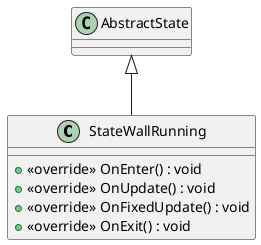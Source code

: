 @startuml
class StateWallRunning {
    + <<override>> OnEnter() : void
    + <<override>> OnUpdate() : void
    + <<override>> OnFixedUpdate() : void
    + <<override>> OnExit() : void
}
AbstractState <|-- StateWallRunning
@enduml
